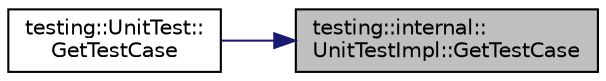 digraph "testing::internal::UnitTestImpl::GetTestCase"
{
 // LATEX_PDF_SIZE
  bgcolor="transparent";
  edge [fontname="Helvetica",fontsize="10",labelfontname="Helvetica",labelfontsize="10"];
  node [fontname="Helvetica",fontsize="10",shape=record];
  rankdir="RL";
  Node1 [label="testing::internal::\lUnitTestImpl::GetTestCase",height=0.2,width=0.4,color="black", fillcolor="grey75", style="filled", fontcolor="black",tooltip=" "];
  Node1 -> Node2 [dir="back",color="midnightblue",fontsize="10",style="solid",fontname="Helvetica"];
  Node2 [label="testing::UnitTest::\lGetTestCase",height=0.2,width=0.4,color="black",URL="$classtesting_1_1UnitTest.html#a724d4c8be4481e0c1523a22b72dc7dac",tooltip=" "];
}
